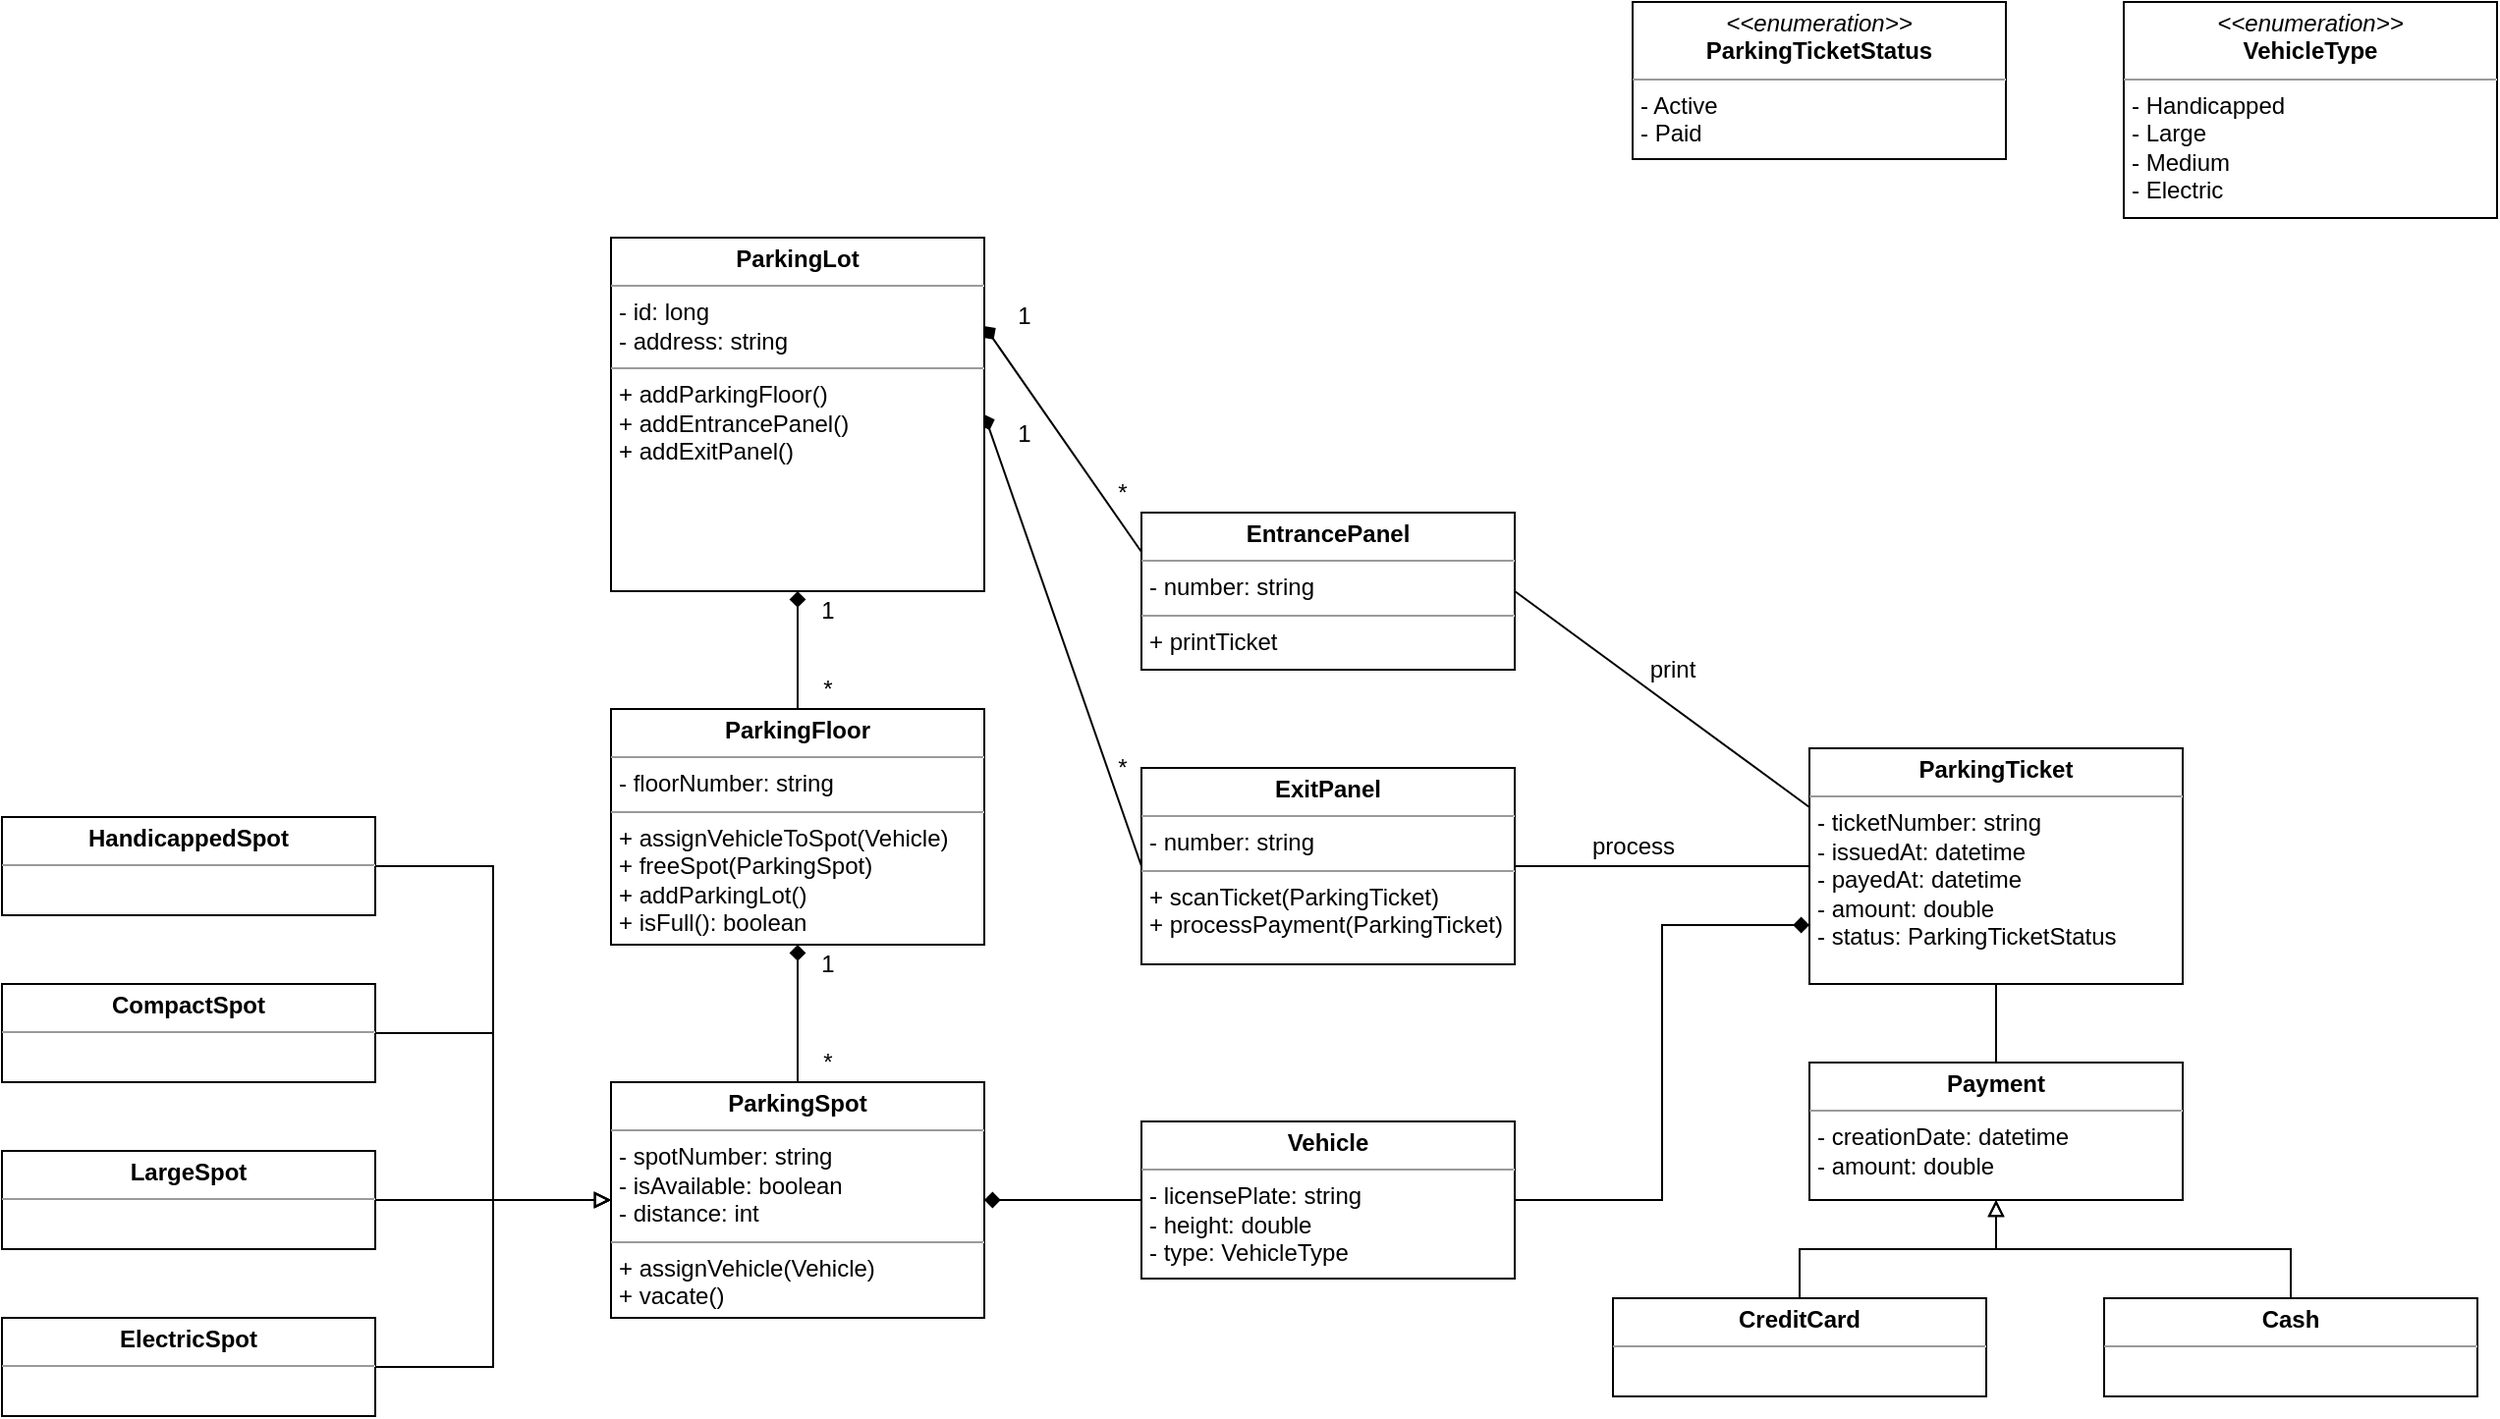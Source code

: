 <mxfile version="13.3.5" type="github">
  <diagram name="Page-1" id="c4acf3e9-155e-7222-9cf6-157b1a14988f">
    <mxGraphModel dx="2036" dy="692" grid="1" gridSize="10" guides="1" tooltips="1" connect="1" arrows="1" fold="1" page="1" pageScale="1" pageWidth="850" pageHeight="1100" background="#ffffff" math="0" shadow="0">
      <root>
        <mxCell id="0" />
        <mxCell id="1" parent="0" />
        <mxCell id="Oibq671La1K_vHaWWVwq-7" style="edgeStyle=orthogonalEdgeStyle;rounded=0;orthogonalLoop=1;jettySize=auto;html=1;exitX=0.5;exitY=1;exitDx=0;exitDy=0;entryX=0.5;entryY=0;entryDx=0;entryDy=0;endArrow=none;endFill=0;" edge="1" parent="1" source="Oibq671La1K_vHaWWVwq-1" target="Oibq671La1K_vHaWWVwq-6">
          <mxGeometry relative="1" as="geometry" />
        </mxCell>
        <mxCell id="Oibq671La1K_vHaWWVwq-32" style="edgeStyle=orthogonalEdgeStyle;rounded=0;orthogonalLoop=1;jettySize=auto;html=1;exitX=0;exitY=0.75;exitDx=0;exitDy=0;entryX=1;entryY=0.5;entryDx=0;entryDy=0;startArrow=diamond;startFill=1;endArrow=none;endFill=0;" edge="1" parent="1" source="Oibq671La1K_vHaWWVwq-1" target="Oibq671La1K_vHaWWVwq-25">
          <mxGeometry relative="1" as="geometry" />
        </mxCell>
        <mxCell id="Oibq671La1K_vHaWWVwq-1" value="&lt;p style=&quot;margin: 0px ; margin-top: 4px ; text-align: center&quot;&gt;&lt;b&gt;ParkingTicket&lt;/b&gt;&lt;/p&gt;&lt;hr size=&quot;1&quot;&gt;&lt;p style=&quot;margin: 0px ; margin-left: 4px&quot;&gt;- ticketNumber: string&lt;br&gt;-&amp;nbsp;issuedAt: datetime&lt;/p&gt;&lt;p style=&quot;margin: 0px 0px 0px 4px&quot;&gt;- payedAt: datetime&lt;/p&gt;&lt;p style=&quot;margin: 0px 0px 0px 4px&quot;&gt;- amount: double&lt;/p&gt;&lt;p style=&quot;margin: 0px 0px 0px 4px&quot;&gt;- status: ParkingTicketStatus&lt;/p&gt;" style="verticalAlign=top;align=left;overflow=fill;fontSize=12;fontFamily=Helvetica;html=1;rounded=0;shadow=0;comic=0;labelBackgroundColor=none;strokeWidth=1" vertex="1" parent="1">
          <mxGeometry x="270" y="520" width="190" height="120" as="geometry" />
        </mxCell>
        <mxCell id="Oibq671La1K_vHaWWVwq-4" value="&lt;p style=&quot;margin: 0px ; margin-top: 4px ; text-align: center&quot;&gt;&lt;i&gt;&amp;lt;&amp;lt;enumeration&amp;gt;&amp;gt;&lt;/i&gt;&lt;br&gt;&lt;span style=&quot;text-align: left&quot;&gt;&lt;b&gt;ParkingTicketStatus&lt;/b&gt;&lt;/span&gt;&lt;br&gt;&lt;/p&gt;&lt;hr size=&quot;1&quot;&gt;&lt;p style=&quot;margin: 0px ; margin-left: 4px&quot;&gt;- Active&lt;/p&gt;&lt;p style=&quot;margin: 0px ; margin-left: 4px&quot;&gt;- Paid&lt;/p&gt;" style="verticalAlign=top;align=left;overflow=fill;fontSize=12;fontFamily=Helvetica;html=1;rounded=0;shadow=0;comic=0;labelBackgroundColor=none;strokeWidth=1" vertex="1" parent="1">
          <mxGeometry x="180" y="140" width="190" height="80" as="geometry" />
        </mxCell>
        <mxCell id="Oibq671La1K_vHaWWVwq-19" style="edgeStyle=orthogonalEdgeStyle;rounded=0;orthogonalLoop=1;jettySize=auto;html=1;exitX=0;exitY=0.5;exitDx=0;exitDy=0;entryX=1;entryY=0.5;entryDx=0;entryDy=0;startArrow=block;startFill=0;endArrow=none;endFill=0;" edge="1" parent="1" source="Oibq671La1K_vHaWWVwq-5" target="Oibq671La1K_vHaWWVwq-14">
          <mxGeometry relative="1" as="geometry" />
        </mxCell>
        <mxCell id="Oibq671La1K_vHaWWVwq-20" style="edgeStyle=orthogonalEdgeStyle;rounded=0;orthogonalLoop=1;jettySize=auto;html=1;exitX=0;exitY=0.5;exitDx=0;exitDy=0;entryX=1;entryY=0.5;entryDx=0;entryDy=0;startArrow=block;startFill=0;endArrow=none;endFill=0;" edge="1" parent="1" source="Oibq671La1K_vHaWWVwq-5" target="Oibq671La1K_vHaWWVwq-15">
          <mxGeometry relative="1" as="geometry" />
        </mxCell>
        <mxCell id="Oibq671La1K_vHaWWVwq-21" style="edgeStyle=orthogonalEdgeStyle;rounded=0;orthogonalLoop=1;jettySize=auto;html=1;exitX=0;exitY=0.5;exitDx=0;exitDy=0;entryX=1;entryY=0.5;entryDx=0;entryDy=0;startArrow=block;startFill=0;endArrow=none;endFill=0;" edge="1" parent="1" source="Oibq671La1K_vHaWWVwq-5" target="Oibq671La1K_vHaWWVwq-16">
          <mxGeometry relative="1" as="geometry" />
        </mxCell>
        <mxCell id="Oibq671La1K_vHaWWVwq-22" style="edgeStyle=orthogonalEdgeStyle;rounded=0;orthogonalLoop=1;jettySize=auto;html=1;exitX=0;exitY=0.5;exitDx=0;exitDy=0;entryX=1;entryY=0.5;entryDx=0;entryDy=0;startArrow=block;startFill=0;endArrow=none;endFill=0;" edge="1" parent="1" source="Oibq671La1K_vHaWWVwq-5" target="Oibq671La1K_vHaWWVwq-17">
          <mxGeometry relative="1" as="geometry" />
        </mxCell>
        <mxCell id="Oibq671La1K_vHaWWVwq-27" style="edgeStyle=orthogonalEdgeStyle;rounded=0;orthogonalLoop=1;jettySize=auto;html=1;exitX=1;exitY=0.5;exitDx=0;exitDy=0;entryX=0;entryY=0.5;entryDx=0;entryDy=0;startArrow=diamond;startFill=1;endArrow=none;endFill=0;" edge="1" parent="1" source="Oibq671La1K_vHaWWVwq-5" target="Oibq671La1K_vHaWWVwq-25">
          <mxGeometry relative="1" as="geometry" />
        </mxCell>
        <mxCell id="Oibq671La1K_vHaWWVwq-5" value="&lt;p style=&quot;margin: 0px ; margin-top: 4px ; text-align: center&quot;&gt;&lt;b&gt;ParkingSpot&lt;/b&gt;&lt;/p&gt;&lt;hr size=&quot;1&quot;&gt;&lt;p style=&quot;margin: 0px ; margin-left: 4px&quot;&gt;- spotNumber: string&lt;br&gt;-&amp;nbsp;isAvailable: boolean&lt;/p&gt;&lt;p style=&quot;margin: 0px 0px 0px 4px&quot;&gt;- distance: int&lt;/p&gt;&lt;hr size=&quot;1&quot;&gt;&lt;p style=&quot;margin: 0px ; margin-left: 4px&quot;&gt;+ assignVehicle(Vehicle)&lt;br&gt;+ vacate()&lt;/p&gt;" style="verticalAlign=top;align=left;overflow=fill;fontSize=12;fontFamily=Helvetica;html=1;rounded=0;shadow=0;comic=0;labelBackgroundColor=none;strokeWidth=1" vertex="1" parent="1">
          <mxGeometry x="-340" y="690" width="190" height="120" as="geometry" />
        </mxCell>
        <mxCell id="Oibq671La1K_vHaWWVwq-9" style="edgeStyle=orthogonalEdgeStyle;rounded=0;orthogonalLoop=1;jettySize=auto;html=1;exitX=0.5;exitY=1;exitDx=0;exitDy=0;entryX=0.5;entryY=0;entryDx=0;entryDy=0;endArrow=none;endFill=0;startArrow=block;startFill=0;" edge="1" parent="1" source="Oibq671La1K_vHaWWVwq-6" target="Oibq671La1K_vHaWWVwq-8">
          <mxGeometry relative="1" as="geometry" />
        </mxCell>
        <mxCell id="Oibq671La1K_vHaWWVwq-11" style="edgeStyle=orthogonalEdgeStyle;rounded=0;orthogonalLoop=1;jettySize=auto;html=1;exitX=0.5;exitY=1;exitDx=0;exitDy=0;entryX=0.5;entryY=0;entryDx=0;entryDy=0;startArrow=block;startFill=0;endArrow=none;endFill=0;" edge="1" parent="1" source="Oibq671La1K_vHaWWVwq-6" target="Oibq671La1K_vHaWWVwq-10">
          <mxGeometry relative="1" as="geometry" />
        </mxCell>
        <mxCell id="Oibq671La1K_vHaWWVwq-6" value="&lt;p style=&quot;margin: 0px ; margin-top: 4px ; text-align: center&quot;&gt;&lt;b&gt;Payment&lt;/b&gt;&lt;/p&gt;&lt;hr size=&quot;1&quot;&gt;&lt;p style=&quot;margin: 0px ; margin-left: 4px&quot;&gt;- creationDate: datetime&lt;/p&gt;&lt;p style=&quot;margin: 0px 0px 0px 4px&quot;&gt;&lt;span&gt;- amount: double&lt;/span&gt;&lt;/p&gt;" style="verticalAlign=top;align=left;overflow=fill;fontSize=12;fontFamily=Helvetica;html=1;rounded=0;shadow=0;comic=0;labelBackgroundColor=none;strokeWidth=1" vertex="1" parent="1">
          <mxGeometry x="270" y="680" width="190" height="70" as="geometry" />
        </mxCell>
        <mxCell id="Oibq671La1K_vHaWWVwq-8" value="&lt;p style=&quot;margin: 0px ; margin-top: 4px ; text-align: center&quot;&gt;&lt;b&gt;CreditCard&lt;/b&gt;&lt;/p&gt;&lt;hr size=&quot;1&quot;&gt;&lt;p style=&quot;margin: 0px ; margin-left: 4px&quot;&gt;&lt;br&gt;&lt;/p&gt;" style="verticalAlign=top;align=left;overflow=fill;fontSize=12;fontFamily=Helvetica;html=1;rounded=0;shadow=0;comic=0;labelBackgroundColor=none;strokeWidth=1" vertex="1" parent="1">
          <mxGeometry x="170" y="800" width="190" height="50" as="geometry" />
        </mxCell>
        <mxCell id="Oibq671La1K_vHaWWVwq-10" value="&lt;p style=&quot;margin: 0px ; margin-top: 4px ; text-align: center&quot;&gt;&lt;b&gt;Cash&lt;/b&gt;&lt;/p&gt;&lt;hr size=&quot;1&quot;&gt;&lt;p style=&quot;margin: 0px ; margin-left: 4px&quot;&gt;&lt;br&gt;&lt;/p&gt;" style="verticalAlign=top;align=left;overflow=fill;fontSize=12;fontFamily=Helvetica;html=1;rounded=0;shadow=0;comic=0;labelBackgroundColor=none;strokeWidth=1" vertex="1" parent="1">
          <mxGeometry x="420" y="800" width="190" height="50" as="geometry" />
        </mxCell>
        <mxCell id="Oibq671La1K_vHaWWVwq-13" value="&lt;p style=&quot;margin: 0px ; margin-top: 4px ; text-align: center&quot;&gt;&lt;i&gt;&amp;lt;&amp;lt;enumeration&amp;gt;&amp;gt;&lt;/i&gt;&lt;br&gt;&lt;span style=&quot;text-align: left&quot;&gt;&lt;b&gt;VehicleType&lt;/b&gt;&lt;/span&gt;&lt;br&gt;&lt;/p&gt;&lt;hr size=&quot;1&quot;&gt;&lt;p style=&quot;margin: 0px ; margin-left: 4px&quot;&gt;- Handicapped&lt;/p&gt;&lt;p style=&quot;margin: 0px ; margin-left: 4px&quot;&gt;&lt;span&gt;- Large&lt;/span&gt;&lt;br&gt;&lt;/p&gt;&lt;p style=&quot;margin: 0px ; margin-left: 4px&quot;&gt;- Medium&lt;/p&gt;&lt;p style=&quot;margin: 0px ; margin-left: 4px&quot;&gt;- Electric&lt;/p&gt;&lt;p style=&quot;margin: 0px ; margin-left: 4px&quot;&gt;&lt;br&gt;&lt;/p&gt;" style="verticalAlign=top;align=left;overflow=fill;fontSize=12;fontFamily=Helvetica;html=1;rounded=0;shadow=0;comic=0;labelBackgroundColor=none;strokeWidth=1" vertex="1" parent="1">
          <mxGeometry x="430" y="140" width="190" height="110" as="geometry" />
        </mxCell>
        <mxCell id="Oibq671La1K_vHaWWVwq-14" value="&lt;p style=&quot;margin: 0px ; margin-top: 4px ; text-align: center&quot;&gt;&lt;b&gt;HandicappedSpot&lt;/b&gt;&lt;/p&gt;&lt;hr size=&quot;1&quot;&gt;&lt;p style=&quot;margin: 0px ; margin-left: 4px&quot;&gt;&lt;br&gt;&lt;/p&gt;" style="verticalAlign=top;align=left;overflow=fill;fontSize=12;fontFamily=Helvetica;html=1;rounded=0;shadow=0;comic=0;labelBackgroundColor=none;strokeWidth=1" vertex="1" parent="1">
          <mxGeometry x="-650" y="555" width="190" height="50" as="geometry" />
        </mxCell>
        <mxCell id="Oibq671La1K_vHaWWVwq-15" value="&lt;p style=&quot;margin: 0px ; margin-top: 4px ; text-align: center&quot;&gt;&lt;b&gt;CompactSpot&lt;/b&gt;&lt;/p&gt;&lt;hr size=&quot;1&quot;&gt;&lt;p style=&quot;margin: 0px ; margin-left: 4px&quot;&gt;&lt;br&gt;&lt;/p&gt;" style="verticalAlign=top;align=left;overflow=fill;fontSize=12;fontFamily=Helvetica;html=1;rounded=0;shadow=0;comic=0;labelBackgroundColor=none;strokeWidth=1" vertex="1" parent="1">
          <mxGeometry x="-650" y="640" width="190" height="50" as="geometry" />
        </mxCell>
        <mxCell id="Oibq671La1K_vHaWWVwq-16" value="&lt;p style=&quot;margin: 0px ; margin-top: 4px ; text-align: center&quot;&gt;&lt;b&gt;LargeSpot&lt;/b&gt;&lt;/p&gt;&lt;hr size=&quot;1&quot;&gt;&lt;p style=&quot;margin: 0px ; margin-left: 4px&quot;&gt;&lt;br&gt;&lt;/p&gt;" style="verticalAlign=top;align=left;overflow=fill;fontSize=12;fontFamily=Helvetica;html=1;rounded=0;shadow=0;comic=0;labelBackgroundColor=none;strokeWidth=1" vertex="1" parent="1">
          <mxGeometry x="-650" y="725" width="190" height="50" as="geometry" />
        </mxCell>
        <mxCell id="Oibq671La1K_vHaWWVwq-17" value="&lt;p style=&quot;margin: 0px ; margin-top: 4px ; text-align: center&quot;&gt;&lt;b&gt;ElectricSpot&lt;/b&gt;&lt;/p&gt;&lt;hr size=&quot;1&quot;&gt;&lt;p style=&quot;margin: 0px ; margin-left: 4px&quot;&gt;&lt;br&gt;&lt;/p&gt;" style="verticalAlign=top;align=left;overflow=fill;fontSize=12;fontFamily=Helvetica;html=1;rounded=0;shadow=0;comic=0;labelBackgroundColor=none;strokeWidth=1" vertex="1" parent="1">
          <mxGeometry x="-650" y="810" width="190" height="50" as="geometry" />
        </mxCell>
        <mxCell id="Oibq671La1K_vHaWWVwq-24" style="edgeStyle=orthogonalEdgeStyle;rounded=0;orthogonalLoop=1;jettySize=auto;html=1;exitX=0.5;exitY=1;exitDx=0;exitDy=0;entryX=0.5;entryY=0;entryDx=0;entryDy=0;startArrow=diamond;startFill=1;endArrow=none;endFill=0;" edge="1" parent="1" source="Oibq671La1K_vHaWWVwq-23" target="Oibq671La1K_vHaWWVwq-5">
          <mxGeometry relative="1" as="geometry" />
        </mxCell>
        <mxCell id="Oibq671La1K_vHaWWVwq-23" value="&lt;p style=&quot;margin: 0px ; margin-top: 4px ; text-align: center&quot;&gt;&lt;b&gt;ParkingFloor&lt;/b&gt;&lt;/p&gt;&lt;hr size=&quot;1&quot;&gt;&lt;p style=&quot;margin: 0px ; margin-left: 4px&quot;&gt;- floorNumber: string&lt;br&gt;&lt;/p&gt;&lt;hr size=&quot;1&quot;&gt;&lt;p style=&quot;margin: 0px ; margin-left: 4px&quot;&gt;+ assignVehicleToSpot(Vehicle)&lt;br&gt;+ freeSpot(ParkingSpot)&lt;/p&gt;&lt;p style=&quot;margin: 0px ; margin-left: 4px&quot;&gt;+ addParkingLot()&lt;/p&gt;&lt;p style=&quot;margin: 0px ; margin-left: 4px&quot;&gt;+ isFull(): boolean&lt;/p&gt;" style="verticalAlign=top;align=left;overflow=fill;fontSize=12;fontFamily=Helvetica;html=1;rounded=0;shadow=0;comic=0;labelBackgroundColor=none;strokeWidth=1" vertex="1" parent="1">
          <mxGeometry x="-340" y="500" width="190" height="120" as="geometry" />
        </mxCell>
        <mxCell id="Oibq671La1K_vHaWWVwq-25" value="&lt;p style=&quot;margin: 0px ; margin-top: 4px ; text-align: center&quot;&gt;&lt;b&gt;Vehicle&lt;/b&gt;&lt;/p&gt;&lt;hr size=&quot;1&quot;&gt;&lt;p style=&quot;margin: 0px ; margin-left: 4px&quot;&gt;- licensePlate: string&lt;br&gt;- height: double&lt;br&gt;&lt;/p&gt;&lt;p style=&quot;margin: 0px ; margin-left: 4px&quot;&gt;- type: VehicleType&lt;/p&gt;&lt;p style=&quot;margin: 0px ; margin-left: 4px&quot;&gt;&lt;br&gt;&lt;/p&gt;" style="verticalAlign=top;align=left;overflow=fill;fontSize=12;fontFamily=Helvetica;html=1;rounded=0;shadow=0;comic=0;labelBackgroundColor=none;strokeWidth=1" vertex="1" parent="1">
          <mxGeometry x="-70" y="710" width="190" height="80" as="geometry" />
        </mxCell>
        <mxCell id="Oibq671La1K_vHaWWVwq-31" style="edgeStyle=none;rounded=0;orthogonalLoop=1;jettySize=auto;html=1;exitX=1;exitY=0.5;exitDx=0;exitDy=0;entryX=0;entryY=0.5;entryDx=0;entryDy=0;startArrow=none;startFill=0;endArrow=none;endFill=0;" edge="1" parent="1" source="Oibq671La1K_vHaWWVwq-28" target="Oibq671La1K_vHaWWVwq-1">
          <mxGeometry relative="1" as="geometry" />
        </mxCell>
        <mxCell id="Oibq671La1K_vHaWWVwq-28" value="&lt;p style=&quot;margin: 0px ; margin-top: 4px ; text-align: center&quot;&gt;&lt;b&gt;ExitPanel&lt;/b&gt;&lt;/p&gt;&lt;hr size=&quot;1&quot;&gt;&lt;p style=&quot;margin: 0px ; margin-left: 4px&quot;&gt;- number: string&lt;br&gt;&lt;/p&gt;&lt;hr size=&quot;1&quot;&gt;&lt;p style=&quot;margin: 0px ; margin-left: 4px&quot;&gt;+ scanTicket(ParkingTicket)&lt;br&gt;+ processPayment(ParkingTicket)&lt;/p&gt;" style="verticalAlign=top;align=left;overflow=fill;fontSize=12;fontFamily=Helvetica;html=1;rounded=0;shadow=0;comic=0;labelBackgroundColor=none;strokeWidth=1" vertex="1" parent="1">
          <mxGeometry x="-70" y="530" width="190" height="100" as="geometry" />
        </mxCell>
        <mxCell id="Oibq671La1K_vHaWWVwq-30" style="rounded=0;orthogonalLoop=1;jettySize=auto;html=1;exitX=1;exitY=0.5;exitDx=0;exitDy=0;entryX=0;entryY=0.25;entryDx=0;entryDy=0;startArrow=none;startFill=0;endArrow=none;endFill=0;" edge="1" parent="1" source="Oibq671La1K_vHaWWVwq-29" target="Oibq671La1K_vHaWWVwq-1">
          <mxGeometry relative="1" as="geometry" />
        </mxCell>
        <mxCell id="Oibq671La1K_vHaWWVwq-29" value="&lt;p style=&quot;margin: 0px ; margin-top: 4px ; text-align: center&quot;&gt;&lt;b&gt;EntrancePanel&lt;/b&gt;&lt;/p&gt;&lt;hr size=&quot;1&quot;&gt;&lt;p style=&quot;margin: 0px ; margin-left: 4px&quot;&gt;- number: string&lt;br&gt;&lt;/p&gt;&lt;hr size=&quot;1&quot;&gt;&lt;p style=&quot;margin: 0px ; margin-left: 4px&quot;&gt;+ printTicket&lt;/p&gt;" style="verticalAlign=top;align=left;overflow=fill;fontSize=12;fontFamily=Helvetica;html=1;rounded=0;shadow=0;comic=0;labelBackgroundColor=none;strokeWidth=1" vertex="1" parent="1">
          <mxGeometry x="-70" y="400" width="190" height="80" as="geometry" />
        </mxCell>
        <mxCell id="Oibq671La1K_vHaWWVwq-33" value="print" style="text;html=1;align=center;verticalAlign=middle;resizable=0;points=[];autosize=1;" vertex="1" parent="1">
          <mxGeometry x="180" y="470" width="40" height="20" as="geometry" />
        </mxCell>
        <mxCell id="Oibq671La1K_vHaWWVwq-35" value="process" style="text;html=1;align=center;verticalAlign=middle;resizable=0;points=[];autosize=1;" vertex="1" parent="1">
          <mxGeometry x="150" y="560" width="60" height="20" as="geometry" />
        </mxCell>
        <mxCell id="Oibq671La1K_vHaWWVwq-37" style="edgeStyle=orthogonalEdgeStyle;rounded=0;orthogonalLoop=1;jettySize=auto;html=1;exitX=0.5;exitY=1;exitDx=0;exitDy=0;entryX=0.5;entryY=0;entryDx=0;entryDy=0;startArrow=diamond;startFill=1;endArrow=none;endFill=0;" edge="1" parent="1" source="Oibq671La1K_vHaWWVwq-36" target="Oibq671La1K_vHaWWVwq-23">
          <mxGeometry relative="1" as="geometry" />
        </mxCell>
        <mxCell id="Oibq671La1K_vHaWWVwq-43" style="rounded=0;orthogonalLoop=1;jettySize=auto;html=1;exitX=1;exitY=0.25;exitDx=0;exitDy=0;entryX=0;entryY=0.25;entryDx=0;entryDy=0;startArrow=diamond;startFill=1;endArrow=none;endFill=0;" edge="1" parent="1" source="Oibq671La1K_vHaWWVwq-36" target="Oibq671La1K_vHaWWVwq-29">
          <mxGeometry relative="1" as="geometry" />
        </mxCell>
        <mxCell id="Oibq671La1K_vHaWWVwq-44" style="edgeStyle=none;rounded=0;orthogonalLoop=1;jettySize=auto;html=1;exitX=1;exitY=0.5;exitDx=0;exitDy=0;entryX=0;entryY=0.5;entryDx=0;entryDy=0;startArrow=diamond;startFill=1;endArrow=none;endFill=0;" edge="1" parent="1" source="Oibq671La1K_vHaWWVwq-36" target="Oibq671La1K_vHaWWVwq-28">
          <mxGeometry relative="1" as="geometry" />
        </mxCell>
        <mxCell id="Oibq671La1K_vHaWWVwq-36" value="&lt;p style=&quot;margin: 0px ; margin-top: 4px ; text-align: center&quot;&gt;&lt;b&gt;ParkingLot&lt;/b&gt;&lt;/p&gt;&lt;hr size=&quot;1&quot;&gt;&lt;p style=&quot;margin: 0px ; margin-left: 4px&quot;&gt;- id: long&lt;br&gt;&lt;/p&gt;&lt;p style=&quot;margin: 0px ; margin-left: 4px&quot;&gt;- address: string&lt;/p&gt;&lt;hr size=&quot;1&quot;&gt;&lt;p style=&quot;margin: 0px ; margin-left: 4px&quot;&gt;+ addParkingFloor()&lt;br&gt;+ addEntrancePanel()&lt;/p&gt;&lt;p style=&quot;margin: 0px ; margin-left: 4px&quot;&gt;+ addExitPanel()&lt;/p&gt;" style="verticalAlign=top;align=left;overflow=fill;fontSize=12;fontFamily=Helvetica;html=1;rounded=0;shadow=0;comic=0;labelBackgroundColor=none;strokeWidth=1" vertex="1" parent="1">
          <mxGeometry x="-340" y="260" width="190" height="180" as="geometry" />
        </mxCell>
        <mxCell id="Oibq671La1K_vHaWWVwq-38" value="1" style="text;html=1;align=center;verticalAlign=middle;resizable=0;points=[];autosize=1;" vertex="1" parent="1">
          <mxGeometry x="-240" y="440" width="20" height="20" as="geometry" />
        </mxCell>
        <mxCell id="Oibq671La1K_vHaWWVwq-40" value="*" style="text;html=1;align=center;verticalAlign=middle;resizable=0;points=[];autosize=1;" vertex="1" parent="1">
          <mxGeometry x="-240" y="480" width="20" height="20" as="geometry" />
        </mxCell>
        <mxCell id="Oibq671La1K_vHaWWVwq-41" value="1" style="text;html=1;align=center;verticalAlign=middle;resizable=0;points=[];autosize=1;" vertex="1" parent="1">
          <mxGeometry x="-240" y="620" width="20" height="20" as="geometry" />
        </mxCell>
        <mxCell id="Oibq671La1K_vHaWWVwq-42" value="*" style="text;html=1;align=center;verticalAlign=middle;resizable=0;points=[];autosize=1;" vertex="1" parent="1">
          <mxGeometry x="-240" y="670" width="20" height="20" as="geometry" />
        </mxCell>
        <mxCell id="Oibq671La1K_vHaWWVwq-45" value="1" style="text;html=1;align=center;verticalAlign=middle;resizable=0;points=[];autosize=1;" vertex="1" parent="1">
          <mxGeometry x="-140" y="290" width="20" height="20" as="geometry" />
        </mxCell>
        <mxCell id="Oibq671La1K_vHaWWVwq-46" value="*" style="text;html=1;align=center;verticalAlign=middle;resizable=0;points=[];autosize=1;" vertex="1" parent="1">
          <mxGeometry x="-90" y="380" width="20" height="20" as="geometry" />
        </mxCell>
        <mxCell id="Oibq671La1K_vHaWWVwq-47" value="1" style="text;html=1;align=center;verticalAlign=middle;resizable=0;points=[];autosize=1;" vertex="1" parent="1">
          <mxGeometry x="-140" y="350" width="20" height="20" as="geometry" />
        </mxCell>
        <mxCell id="Oibq671La1K_vHaWWVwq-48" value="*" style="text;html=1;align=center;verticalAlign=middle;resizable=0;points=[];autosize=1;" vertex="1" parent="1">
          <mxGeometry x="-90" y="520" width="20" height="20" as="geometry" />
        </mxCell>
      </root>
    </mxGraphModel>
  </diagram>
</mxfile>
